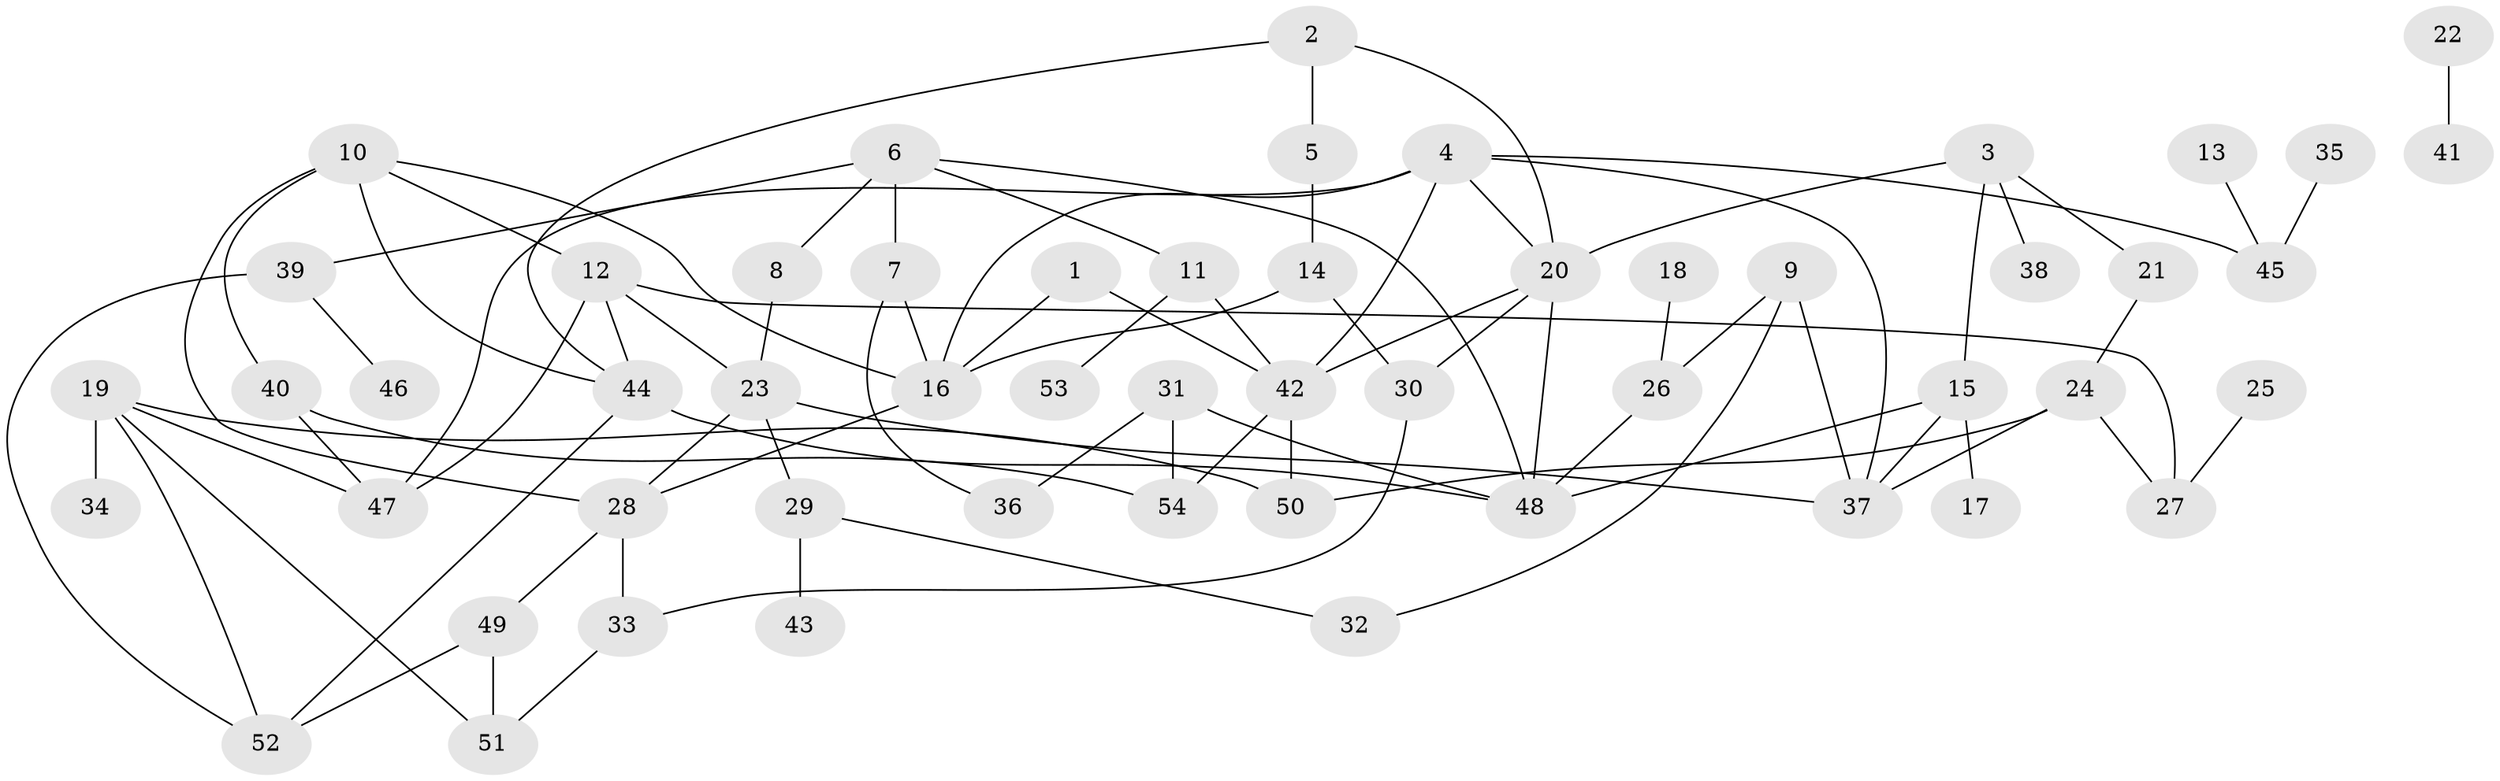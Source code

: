 // Generated by graph-tools (version 1.1) at 2025/25/03/09/25 03:25:13]
// undirected, 54 vertices, 84 edges
graph export_dot {
graph [start="1"]
  node [color=gray90,style=filled];
  1;
  2;
  3;
  4;
  5;
  6;
  7;
  8;
  9;
  10;
  11;
  12;
  13;
  14;
  15;
  16;
  17;
  18;
  19;
  20;
  21;
  22;
  23;
  24;
  25;
  26;
  27;
  28;
  29;
  30;
  31;
  32;
  33;
  34;
  35;
  36;
  37;
  38;
  39;
  40;
  41;
  42;
  43;
  44;
  45;
  46;
  47;
  48;
  49;
  50;
  51;
  52;
  53;
  54;
  1 -- 16;
  1 -- 42;
  2 -- 5;
  2 -- 20;
  2 -- 44;
  3 -- 15;
  3 -- 20;
  3 -- 21;
  3 -- 38;
  4 -- 16;
  4 -- 20;
  4 -- 37;
  4 -- 42;
  4 -- 45;
  4 -- 47;
  5 -- 14;
  6 -- 7;
  6 -- 8;
  6 -- 11;
  6 -- 39;
  6 -- 48;
  7 -- 16;
  7 -- 36;
  8 -- 23;
  9 -- 26;
  9 -- 32;
  9 -- 37;
  10 -- 12;
  10 -- 16;
  10 -- 28;
  10 -- 40;
  10 -- 44;
  11 -- 42;
  11 -- 53;
  12 -- 23;
  12 -- 27;
  12 -- 44;
  12 -- 47;
  13 -- 45;
  14 -- 16;
  14 -- 30;
  15 -- 17;
  15 -- 37;
  15 -- 48;
  16 -- 28;
  18 -- 26;
  19 -- 34;
  19 -- 47;
  19 -- 50;
  19 -- 51;
  19 -- 52;
  20 -- 30;
  20 -- 42;
  20 -- 48;
  21 -- 24;
  22 -- 41;
  23 -- 28;
  23 -- 29;
  23 -- 37;
  24 -- 27;
  24 -- 37;
  24 -- 50;
  25 -- 27;
  26 -- 48;
  28 -- 33;
  28 -- 49;
  29 -- 32;
  29 -- 43;
  30 -- 33;
  31 -- 36;
  31 -- 48;
  31 -- 54;
  33 -- 51;
  35 -- 45;
  39 -- 46;
  39 -- 52;
  40 -- 47;
  40 -- 54;
  42 -- 50;
  42 -- 54;
  44 -- 48;
  44 -- 52;
  49 -- 51;
  49 -- 52;
}
